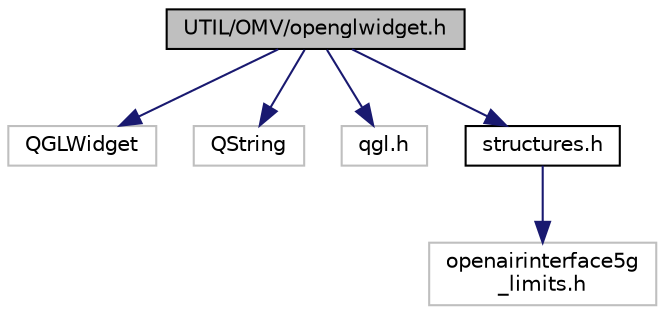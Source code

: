 digraph "UTIL/OMV/openglwidget.h"
{
 // LATEX_PDF_SIZE
  edge [fontname="Helvetica",fontsize="10",labelfontname="Helvetica",labelfontsize="10"];
  node [fontname="Helvetica",fontsize="10",shape=record];
  Node1 [label="UTIL/OMV/openglwidget.h",height=0.2,width=0.4,color="black", fillcolor="grey75", style="filled", fontcolor="black",tooltip=" "];
  Node1 -> Node2 [color="midnightblue",fontsize="10",style="solid",fontname="Helvetica"];
  Node2 [label="QGLWidget",height=0.2,width=0.4,color="grey75", fillcolor="white", style="filled",tooltip=" "];
  Node1 -> Node3 [color="midnightblue",fontsize="10",style="solid",fontname="Helvetica"];
  Node3 [label="QString",height=0.2,width=0.4,color="grey75", fillcolor="white", style="filled",tooltip=" "];
  Node1 -> Node4 [color="midnightblue",fontsize="10",style="solid",fontname="Helvetica"];
  Node4 [label="qgl.h",height=0.2,width=0.4,color="grey75", fillcolor="white", style="filled",tooltip=" "];
  Node1 -> Node5 [color="midnightblue",fontsize="10",style="solid",fontname="Helvetica"];
  Node5 [label="structures.h",height=0.2,width=0.4,color="black", fillcolor="white", style="filled",URL="$OMV_2structures_8h.html",tooltip="structures used for the"];
  Node5 -> Node6 [color="midnightblue",fontsize="10",style="solid",fontname="Helvetica"];
  Node6 [label="openairinterface5g\l_limits.h",height=0.2,width=0.4,color="grey75", fillcolor="white", style="filled",tooltip=" "];
}
